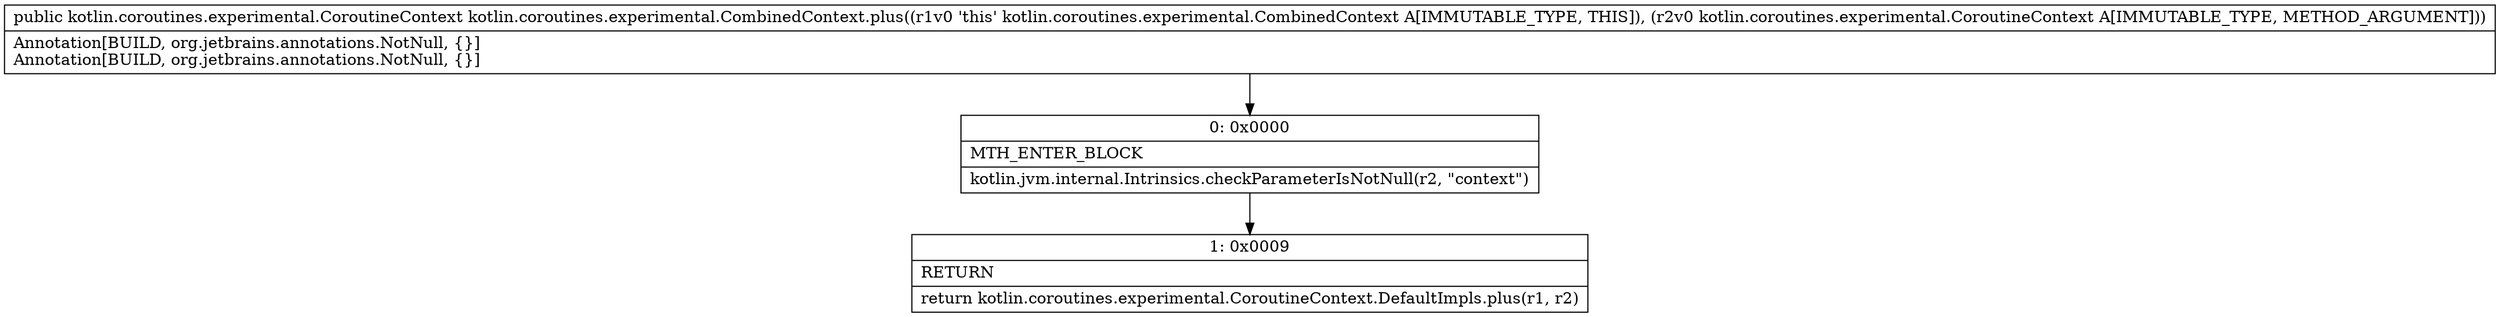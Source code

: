 digraph "CFG forkotlin.coroutines.experimental.CombinedContext.plus(Lkotlin\/coroutines\/experimental\/CoroutineContext;)Lkotlin\/coroutines\/experimental\/CoroutineContext;" {
Node_0 [shape=record,label="{0\:\ 0x0000|MTH_ENTER_BLOCK\l|kotlin.jvm.internal.Intrinsics.checkParameterIsNotNull(r2, \"context\")\l}"];
Node_1 [shape=record,label="{1\:\ 0x0009|RETURN\l|return kotlin.coroutines.experimental.CoroutineContext.DefaultImpls.plus(r1, r2)\l}"];
MethodNode[shape=record,label="{public kotlin.coroutines.experimental.CoroutineContext kotlin.coroutines.experimental.CombinedContext.plus((r1v0 'this' kotlin.coroutines.experimental.CombinedContext A[IMMUTABLE_TYPE, THIS]), (r2v0 kotlin.coroutines.experimental.CoroutineContext A[IMMUTABLE_TYPE, METHOD_ARGUMENT]))  | Annotation[BUILD, org.jetbrains.annotations.NotNull, \{\}]\lAnnotation[BUILD, org.jetbrains.annotations.NotNull, \{\}]\l}"];
MethodNode -> Node_0;
Node_0 -> Node_1;
}

